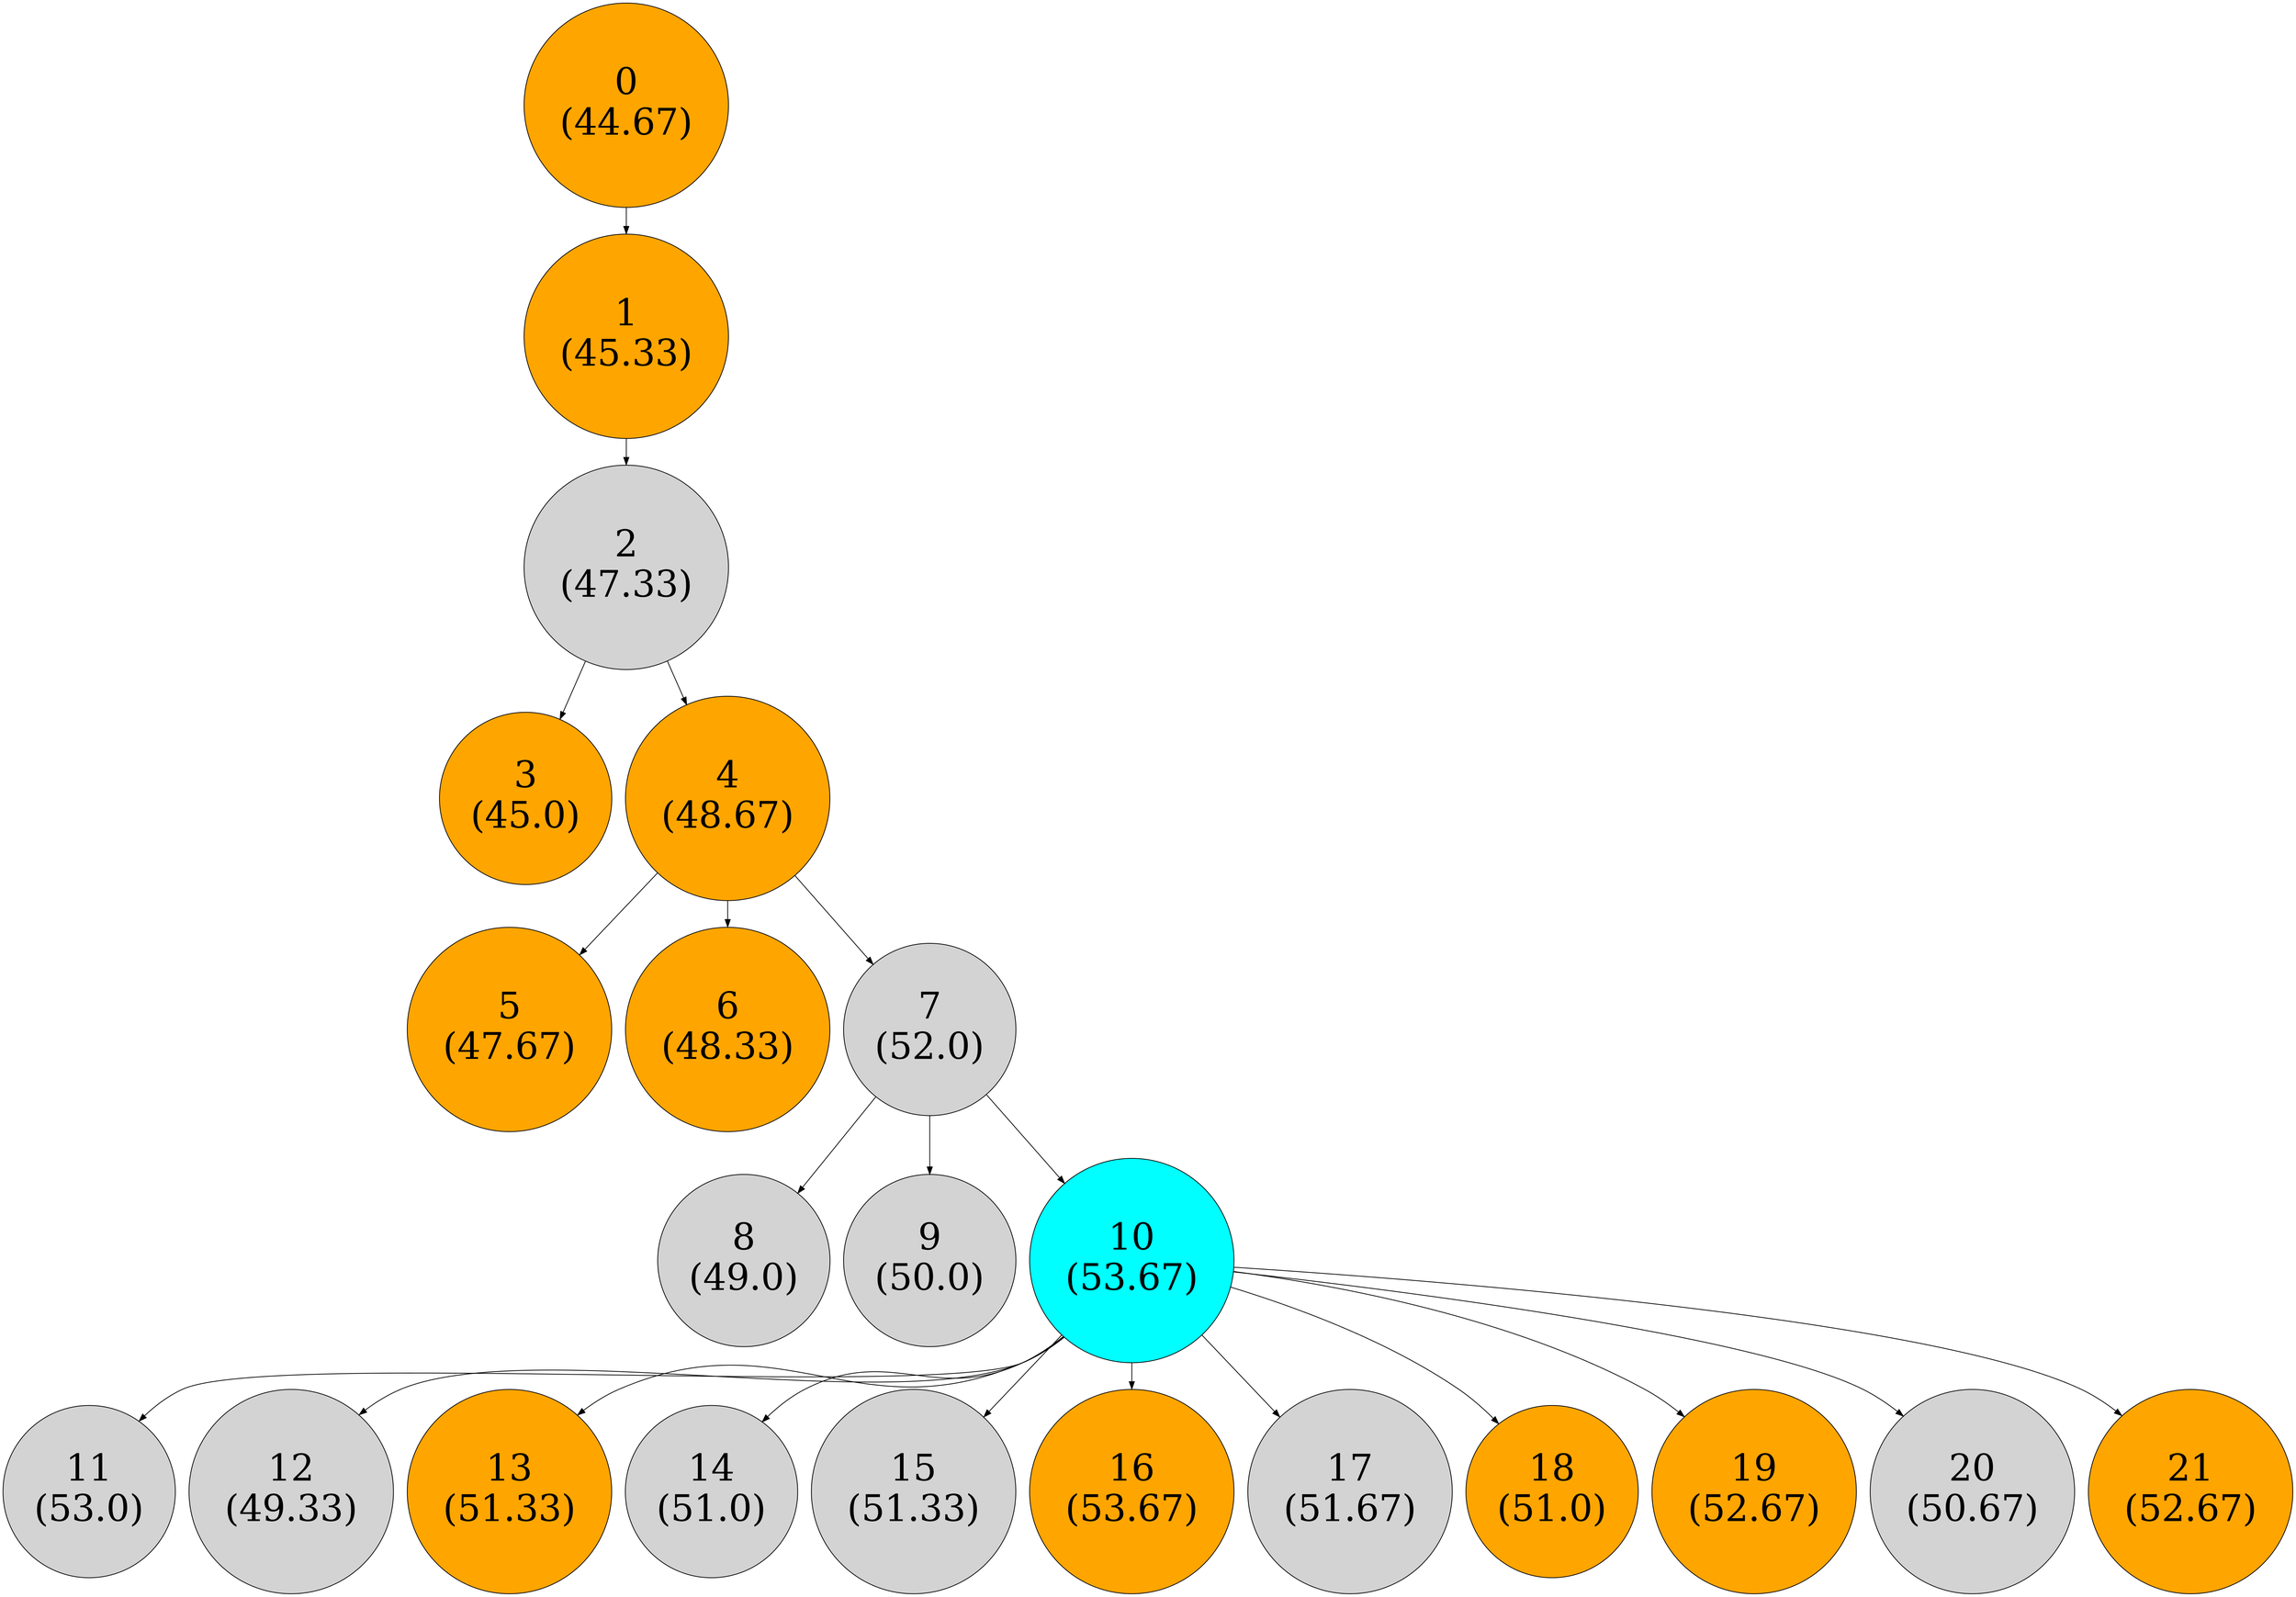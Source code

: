 digraph G {
    node [style=filled, shape=circle, fontsize=50];
    0 [label="0\n(44.67)", fillcolor=orange, fontcolor=black];
    1 [label="1\n(45.33)", fillcolor=orange, fontcolor=black];
    2 [label="2\n(47.33)"];
    3 [label="3\n(45.0)", fillcolor=orange, fontcolor=black];
    4 [label="4\n(48.67)", fillcolor=orange, fontcolor=black];
    5 [label="5\n(47.67)", fillcolor=orange, fontcolor=black];
    6 [label="6\n(48.33)", fillcolor=orange, fontcolor=black];
    7 [label="7\n(52.0)"];
    8 [label="8\n(49.0)"];
    9 [label="9\n(50.0)"];
    10 [label="10\n(53.67)", fillcolor=cyan, fontcolor=black];
    11 [label="11\n(53.0)"];
    12 [label="12\n(49.33)"];
    13 [label="13\n(51.33)", fillcolor=orange, fontcolor=black];
    14 [label="14\n(51.0)"];
    15 [label="15\n(51.33)"];
    16 [label="16\n(53.67)", fillcolor=orange, fontcolor=black];
    17 [label="17\n(51.67)"];
    18 [label="18\n(51.0)", fillcolor=orange, fontcolor=black];
    19 [label="19\n(52.67)", fillcolor=orange, fontcolor=black];
    20 [label="20\n(50.67)"];
    21 [label="21\n(52.67)", fillcolor=orange, fontcolor=black];
    0 -> 1;
    1 -> 2;
    2 -> 3;
    2 -> 4;
    4 -> 5;
    4 -> 6;
    4 -> 7;
    7 -> 8;
    7 -> 9;
    7 -> 10;
    10 -> 11;
    10 -> 12;
    10 -> 13;
    10 -> 14;
    10 -> 15;
    10 -> 16;
    10 -> 17;
    10 -> 18;
    10 -> 19;
    10 -> 20;
    10 -> 21;
}